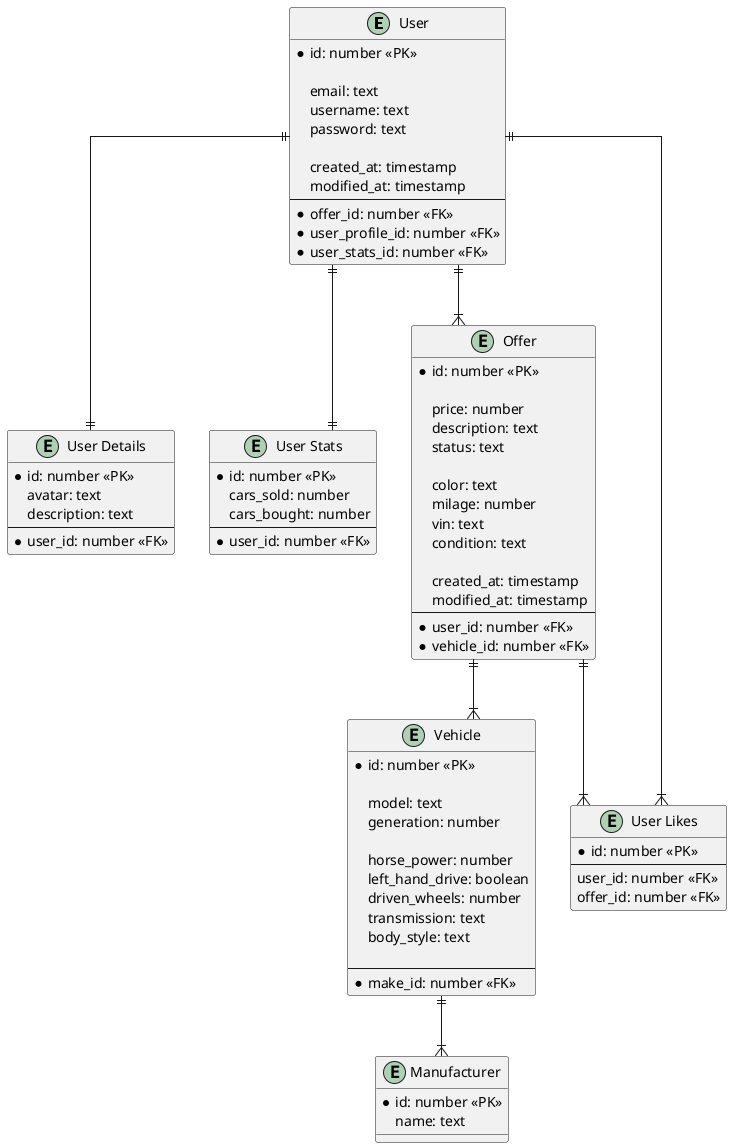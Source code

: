 @startuml

' hide the spot
' hide circle

' avoid problems with angled crows feet
skinparam linetype ortho

entity "User" as user {
    *id: number <<PK>>

    email: text
    username: text
    password: text

    created_at: timestamp
    modified_at: timestamp
    ---
    *offer_id: number <<FK>>
    *user_profile_id: number <<FK>>
    *user_stats_id: number <<FK>>
}

entity "User Details" as user_profile {
    *id: number <<PK>>
    avatar: text
    description: text
    ---
    *user_id: number <<FK>>
}

entity "User Stats" as user_stats {
    *id: number <<PK>>
    cars_sold: number
    cars_bought: number
    ---
    *user_id: number <<FK>>
}

entity "Offer" as offer {
    *id: number <<PK>>

    price: number
    description: text
    status: text
    
    color: text
    milage: number
    vin: text
    condition: text

    created_at: timestamp
    modified_at: timestamp
    --
    *user_id: number <<FK>>
    *vehicle_id: number <<FK>>
}

entity "Vehicle" as vehicle {
    *id: number <<PK>>

    model: text
    generation: number

    horse_power: number
    left_hand_drive: boolean
    driven_wheels: number
    transmission: text
    body_style: text

    ---
    *make_id: number <<FK>>
}

entity "Manufacturer" as manufacturer {
    *id: number <<PK>>
    name: text
}

user ||--|{ offer
user ||--|| user_profile
user ||--|| user_stats
offer ||--|{ vehicle
vehicle ||--|{ manufacturer

' Join tables

entity "User Likes" as user_likes {
    *id: number <<PK>>
    ---
    user_id: number <<FK>>
    offer_id: number <<FK>>
}

user ||--|{ user_likes
offer ||--|{ user_likes

@enduml